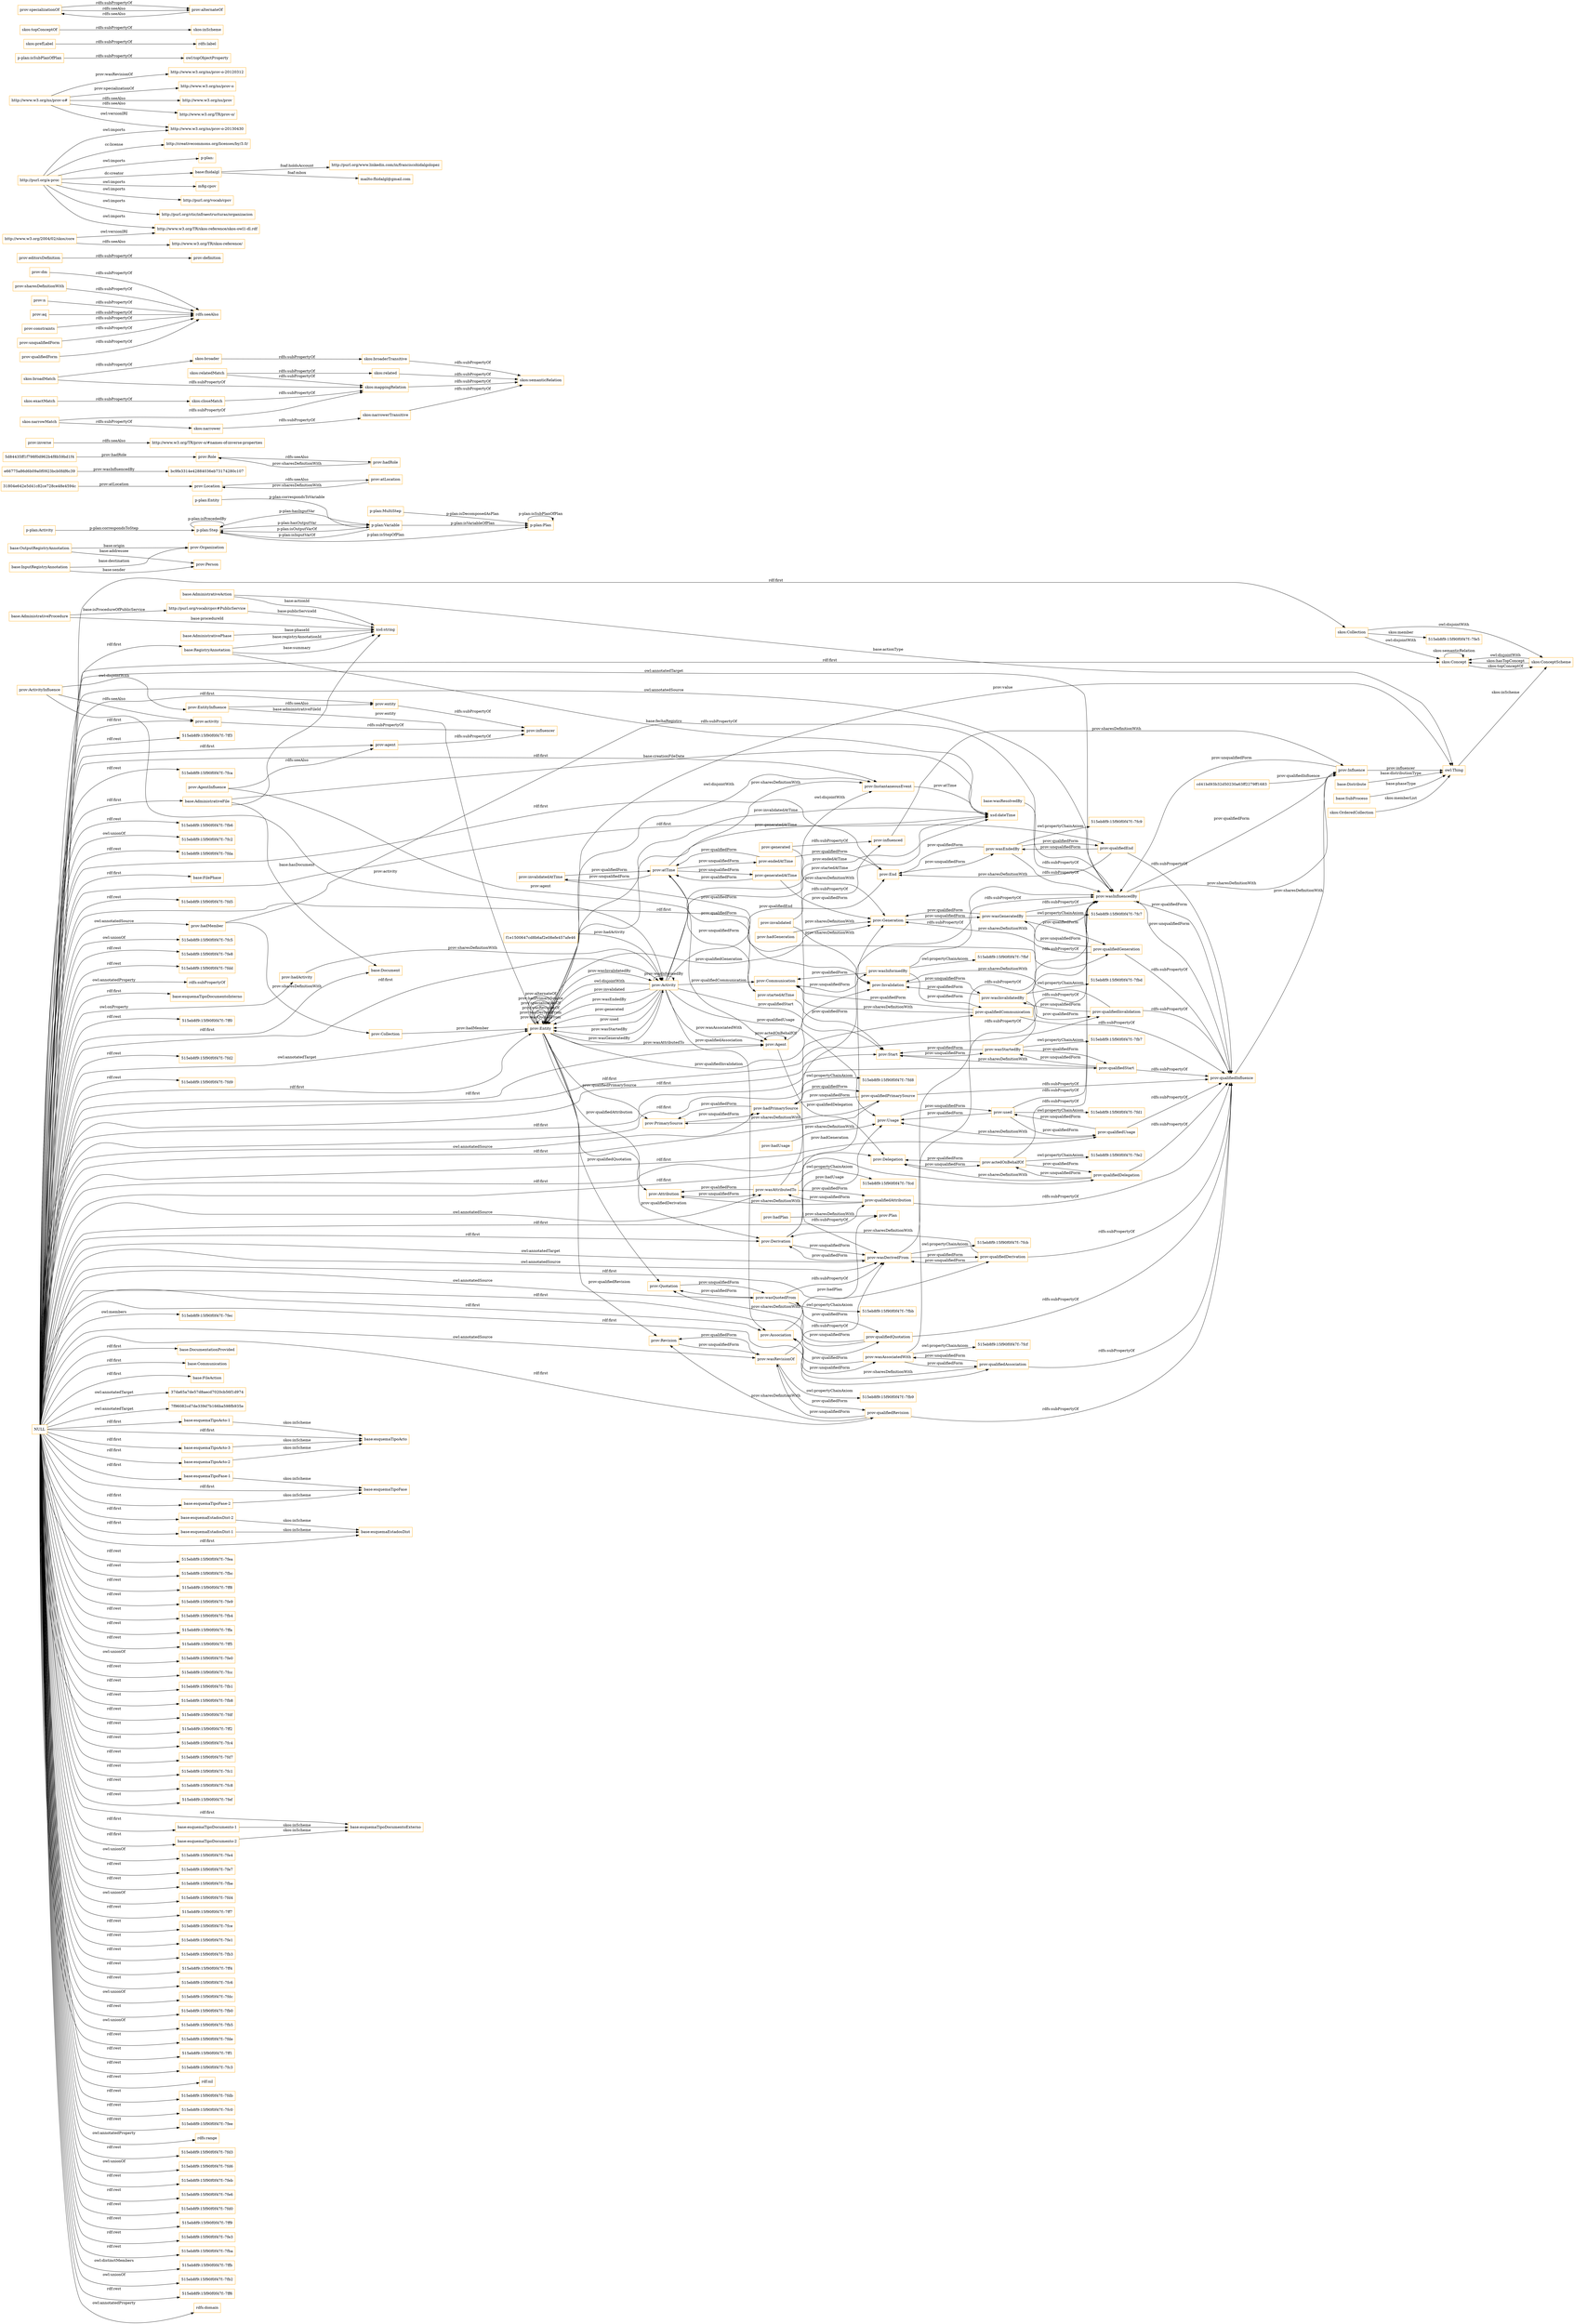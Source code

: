 digraph ar2dtool_diagram { 
rankdir=LR;
size="1501"
node [shape = rectangle, color="orange"]; "base:FilePhase" "base:AdministrativeFile" "base:AdministrativeAction" "base:AdministrativeProcedure" "base:Document" "base:Distribute" "base:SubProceso" "base:RegistryAnnotation" "base:AdministrativePhase" "skos:ConceptScheme" "base:DocumentationProvided" "skos:Concept" "base:OutputRegistryAnnotation" "base:Communication" "base:FileAction" "base:InputRegistryAnnotation" "515eb8f9:15f90f0f47f:-7fe5" "skos:OrderedCollection" "skos:Collection" "p-plan:MultiStep" "p-plan:Activity" "p-plan:Step" "p-plan:Entity" "prov:Entity" "p-plan:Plan" "prov:Plan" "prov:Activity" "p-plan:Variable" "prov:Influence" "31804e642e5d41c82ce728ce48e4594c" "e66775a86d6b09a0f0923bcb0fdf6c39" "prov:End" "prov:Agent" "prov:Derivation" "prov:Role" "prov:Quotation" "prov:Collection" "prov:InstantaneousEvent" "prov:Delegation" "prov:Invalidation" "prov:Usage" "bc9fe3314e42884036eb73174280c107" "f1e1500647cd8b6af2e08efe457afe46" "prov:Attribution" "prov:PrimarySource" "5d84435ff1f798f0d962b4f8b59bd1f4" "owl:Thing" "prov:ActivityInfluence" "prov:Organization" "prov:Revision" "prov:Communication" "37da65a7de57d8aecd7020cb56f1d974" "prov:Association" "prov:Start" "prov:EntityInfluence" "7f96082cd7de339d7b166ba598fb935e" "prov:Location" "cd41bd93b32d50230a63ff2279ff1683" "prov:AgentInfluence" "prov:Generation" "prov:Person" ; /*classes style*/
	"prov:qualifiedQuotation" -> "prov:wasQuotedFrom" [ label = "prov:unqualifiedForm" ];
	"prov:qualifiedQuotation" -> "prov:Quotation" [ label = "prov:sharesDefinitionWith" ];
	"prov:qualifiedQuotation" -> "prov:qualifiedInfluence" [ label = "rdfs:subPropertyOf" ];
	"prov:inverse" -> "http://www.w3.org/TR/prov-o/#names-of-inverse-properties" [ label = "rdfs:seeAlso" ];
	"prov:atLocation" -> "prov:Location" [ label = "prov:sharesDefinitionWith" ];
	"prov:Quotation" -> "prov:wasQuotedFrom" [ label = "prov:unqualifiedForm" ];
	"prov:Invalidation" -> "prov:wasInvalidatedBy" [ label = "prov:unqualifiedForm" ];
	"base:esquemaTipoActo-2" -> "base:esquemaTipoActo" [ label = "skos:inScheme" ];
	"skos:relatedMatch" -> "skos:related" [ label = "rdfs:subPropertyOf" ];
	"skos:relatedMatch" -> "skos:mappingRelation" [ label = "rdfs:subPropertyOf" ];
	"base:esquemaTipoFase-1" -> "base:esquemaTipoFase" [ label = "skos:inScheme" ];
	"prov:Location" -> "prov:atLocation" [ label = "rdfs:seeAlso" ];
	"prov:Communication" -> "prov:wasInformedBy" [ label = "prov:unqualifiedForm" ];
	"prov:dm" -> "rdfs:seeAlso" [ label = "rdfs:subPropertyOf" ];
	"prov:ActivityInfluence" -> "prov:activity" [ label = "rdfs:seeAlso" ];
	"prov:ActivityInfluence" -> "prov:EntityInfluence" [ label = "owl:disjointWith" ];
	"prov:entity" -> "prov:influencer" [ label = "rdfs:subPropertyOf" ];
	"prov:qualifiedDelegation" -> "prov:Delegation" [ label = "prov:sharesDefinitionWith" ];
	"prov:qualifiedDelegation" -> "prov:actedOnBehalfOf" [ label = "prov:unqualifiedForm" ];
	"prov:qualifiedDelegation" -> "prov:qualifiedInfluence" [ label = "rdfs:subPropertyOf" ];
	"prov:used" -> "prov:wasInfluencedBy" [ label = "rdfs:subPropertyOf" ];
	"prov:used" -> "515eb8f9:15f90f0f47f:-7fd1" [ label = "owl:propertyChainAxiom" ];
	"prov:used" -> "prov:Usage" [ label = "prov:qualifiedForm" ];
	"prov:used" -> "prov:qualifiedUsage" [ label = "prov:qualifiedForm" ];
	"prov:qualifiedStart" -> "prov:Start" [ label = "prov:sharesDefinitionWith" ];
	"prov:qualifiedStart" -> "prov:wasStartedBy" [ label = "prov:unqualifiedForm" ];
	"prov:qualifiedStart" -> "prov:qualifiedInfluence" [ label = "rdfs:subPropertyOf" ];
	"prov:qualifiedAssociation" -> "prov:Association" [ label = "prov:sharesDefinitionWith" ];
	"prov:qualifiedAssociation" -> "prov:wasAssociatedWith" [ label = "prov:unqualifiedForm" ];
	"prov:qualifiedAssociation" -> "prov:qualifiedInfluence" [ label = "rdfs:subPropertyOf" ];
	"prov:actedOnBehalfOf" -> "prov:qualifiedDelegation" [ label = "prov:qualifiedForm" ];
	"prov:actedOnBehalfOf" -> "515eb8f9:15f90f0f47f:-7fe2" [ label = "owl:propertyChainAxiom" ];
	"prov:actedOnBehalfOf" -> "prov:Delegation" [ label = "prov:qualifiedForm" ];
	"prov:actedOnBehalfOf" -> "prov:wasInfluencedBy" [ label = "rdfs:subPropertyOf" ];
	"prov:qualifiedCommunication" -> "prov:Communication" [ label = "prov:sharesDefinitionWith" ];
	"prov:qualifiedCommunication" -> "prov:Communication" [ label = "prov:qualifiedForm" ];
	"prov:qualifiedCommunication" -> "prov:qualifiedInfluence" [ label = "rdfs:subPropertyOf" ];
	"skos:related" -> "skos:semanticRelation" [ label = "rdfs:subPropertyOf" ];
	"prov:wasRevisionOf" -> "prov:Revision" [ label = "prov:qualifiedForm" ];
	"prov:wasRevisionOf" -> "515eb8f9:15f90f0f47f:-7fb9" [ label = "owl:propertyChainAxiom" ];
	"prov:wasRevisionOf" -> "prov:qualifiedRevision" [ label = "prov:qualifiedForm" ];
	"prov:wasRevisionOf" -> "prov:wasDerivedFrom" [ label = "rdfs:subPropertyOf" ];
	"prov:editorsDefinition" -> "prov:definition" [ label = "rdfs:subPropertyOf" ];
	"prov:wasDerivedFrom" -> "prov:Derivation" [ label = "prov:qualifiedForm" ];
	"prov:wasDerivedFrom" -> "prov:qualifiedDerivation" [ label = "prov:qualifiedForm" ];
	"prov:wasDerivedFrom" -> "515eb8f9:15f90f0f47f:-7fcb" [ label = "owl:propertyChainAxiom" ];
	"prov:wasDerivedFrom" -> "prov:wasInfluencedBy" [ label = "rdfs:subPropertyOf" ];
	"base:esquemaTipoActo-1" -> "base:esquemaTipoActo" [ label = "skos:inScheme" ];
	"base:esquemaEstadosDist-2" -> "base:esquemaEstadosDist" [ label = "skos:inScheme" ];
	"prov:wasEndedBy" -> "prov:qualifiedEnd" [ label = "prov:qualifiedForm" ];
	"prov:wasEndedBy" -> "515eb8f9:15f90f0f47f:-7fc9" [ label = "owl:propertyChainAxiom" ];
	"prov:wasEndedBy" -> "prov:End" [ label = "prov:qualifiedForm" ];
	"prov:wasEndedBy" -> "prov:wasInfluencedBy" [ label = "rdfs:subPropertyOf" ];
	"prov:PrimarySource" -> "prov:hadPrimarySource" [ label = "prov:unqualifiedForm" ];
	"skos:ConceptScheme" -> "skos:Concept" [ label = "owl:disjointWith" ];
	"prov:wasAttributedTo" -> "prov:Attribution" [ label = "prov:qualifiedForm" ];
	"prov:wasAttributedTo" -> "prov:wasInfluencedBy" [ label = "rdfs:subPropertyOf" ];
	"prov:wasAttributedTo" -> "prov:qualifiedAttribution" [ label = "prov:qualifiedForm" ];
	"prov:wasAttributedTo" -> "515eb8f9:15f90f0f47f:-7fcd" [ label = "owl:propertyChainAxiom" ];
	"prov:Role" -> "prov:hadRole" [ label = "rdfs:seeAlso" ];
	"prov:Attribution" -> "prov:wasAttributedTo" [ label = "prov:unqualifiedForm" ];
	"prov:hadPrimarySource" -> "prov:PrimarySource" [ label = "prov:qualifiedForm" ];
	"prov:hadPrimarySource" -> "prov:qualifiedPrimarySource" [ label = "prov:qualifiedForm" ];
	"prov:hadPrimarySource" -> "515eb8f9:15f90f0f47f:-7fd8" [ label = "owl:propertyChainAxiom" ];
	"prov:hadPrimarySource" -> "prov:wasDerivedFrom" [ label = "rdfs:subPropertyOf" ];
	"prov:qualifiedPrimarySource" -> "prov:qualifiedInfluence" [ label = "rdfs:subPropertyOf" ];
	"prov:qualifiedPrimarySource" -> "prov:PrimarySource" [ label = "prov:sharesDefinitionWith" ];
	"prov:qualifiedPrimarySource" -> "prov:hadPrimarySource" [ label = "prov:unqualifiedForm" ];
	"prov:invalidated" -> "prov:influenced" [ label = "rdfs:subPropertyOf" ];
	"prov:invalidated" -> "prov:Invalidation" [ label = "prov:sharesDefinitionWith" ];
	"prov:generated" -> "prov:Generation" [ label = "prov:sharesDefinitionWith" ];
	"prov:generated" -> "prov:influenced" [ label = "rdfs:subPropertyOf" ];
	"skos:narrower" -> "skos:narrowerTransitive" [ label = "rdfs:subPropertyOf" ];
	"prov:Delegation" -> "prov:actedOnBehalfOf" [ label = "prov:unqualifiedForm" ];
	"skos:broaderTransitive" -> "skos:semanticRelation" [ label = "rdfs:subPropertyOf" ];
	"skos:broader" -> "skos:broaderTransitive" [ label = "rdfs:subPropertyOf" ];
	"prov:Derivation" -> "prov:wasDerivedFrom" [ label = "prov:unqualifiedForm" ];
	"http://purl.org/a-proc" -> "p-plan:" [ label = "owl:imports" ];
	"http://purl.org/a-proc" -> "base:fhidalgl" [ label = "dc:creator" ];
	"http://purl.org/a-proc" -> "http://www.w3.org/ns/prov-o-20130430" [ label = "owl:imports" ];
	"http://purl.org/a-proc" -> "m8g:cpov" [ label = "owl:imports" ];
	"http://purl.org/a-proc" -> "http://purl.org/vocab/cpsv" [ label = "owl:imports" ];
	"http://purl.org/a-proc" -> "http://purl.org/ctic/infraestructuras/organizacion" [ label = "owl:imports" ];
	"http://purl.org/a-proc" -> "http://www.w3.org/TR/skos-reference/skos-owl1-dl.rdf" [ label = "owl:imports" ];
	"http://purl.org/a-proc" -> "http://creativecommons.org/licenses/by/3.0/" [ label = "cc:license" ];
	"prov:Association" -> "prov:wasAssociatedWith" [ label = "prov:unqualifiedForm" ];
	"prov:qualifiedDerivation" -> "prov:wasDerivedFrom" [ label = "prov:unqualifiedForm" ];
	"prov:qualifiedDerivation" -> "prov:qualifiedInfluence" [ label = "rdfs:subPropertyOf" ];
	"prov:qualifiedDerivation" -> "prov:Derivation" [ label = "prov:sharesDefinitionWith" ];
	"prov:End" -> "prov:wasEndedBy" [ label = "prov:unqualifiedForm" ];
	"base:esquemaEstadosDist-1" -> "base:esquemaEstadosDist" [ label = "skos:inScheme" ];
	"prov:wasInfluencedBy" -> "prov:Influence" [ label = "prov:sharesDefinitionWith" ];
	"prov:wasInfluencedBy" -> "prov:Influence" [ label = "prov:qualifiedForm" ];
	"prov:wasInfluencedBy" -> "prov:qualifiedInfluence" [ label = "prov:qualifiedForm" ];
	"prov:hadPlan" -> "prov:Plan" [ label = "prov:sharesDefinitionWith" ];
	"prov:Usage" -> "prov:used" [ label = "prov:unqualifiedForm" ];
	"skos:broadMatch" -> "skos:broader" [ label = "rdfs:subPropertyOf" ];
	"skos:broadMatch" -> "skos:mappingRelation" [ label = "rdfs:subPropertyOf" ];
	"http://www.w3.org/2004/02/skos/core" -> "http://www.w3.org/TR/skos-reference/skos-owl1-dl.rdf" [ label = "owl:versionIRI" ];
	"http://www.w3.org/2004/02/skos/core" -> "http://www.w3.org/TR/skos-reference/" [ label = "rdfs:seeAlso" ];
	"prov:hadUsage" -> "prov:Usage" [ label = "prov:sharesDefinitionWith" ];
	"prov:hadMember" -> "prov:Collection" [ label = "prov:sharesDefinitionWith" ];
	"prov:hadMember" -> "prov:wasInfluencedBy" [ label = "rdfs:subPropertyOf" ];
	"prov:Agent" -> "prov:InstantaneousEvent" [ label = "owl:disjointWith" ];
	"prov:agent" -> "prov:influencer" [ label = "rdfs:subPropertyOf" ];
	"prov:hadGeneration" -> "prov:Generation" [ label = "prov:sharesDefinitionWith" ];
	"p-plan:isSubPlanOfPlan" -> "owl:topObjectProperty" [ label = "rdfs:subPropertyOf" ];
	"prov:Start" -> "prov:wasStartedBy" [ label = "prov:unqualifiedForm" ];
	"prov:Revision" -> "prov:wasRevisionOf" [ label = "prov:unqualifiedForm" ];
	"prov:qualifiedGeneration" -> "prov:wasGeneratedBy" [ label = "prov:unqualifiedForm" ];
	"prov:qualifiedGeneration" -> "prov:qualifiedInfluence" [ label = "rdfs:subPropertyOf" ];
	"prov:qualifiedGeneration" -> "prov:Generation" [ label = "prov:sharesDefinitionWith" ];
	"skos:narrowerTransitive" -> "skos:semanticRelation" [ label = "rdfs:subPropertyOf" ];
	"NULL" -> "515eb8f9:15f90f0f47f:-7fea" [ label = "rdf:rest" ];
	"NULL" -> "515eb8f9:15f90f0f47f:-7fbc" [ label = "rdf:rest" ];
	"NULL" -> "515eb8f9:15f90f0f47f:-7ff8" [ label = "rdf:rest" ];
	"NULL" -> "prov:Start" [ label = "rdf:first" ];
	"NULL" -> "prov:qualifiedRevision" [ label = "rdf:first" ];
	"NULL" -> "515eb8f9:15f90f0f47f:-7fe9" [ label = "rdf:rest" ];
	"NULL" -> "515eb8f9:15f90f0f47f:-7fb4" [ label = "rdf:rest" ];
	"NULL" -> "prov:qualifiedStart" [ label = "rdf:first" ];
	"NULL" -> "skos:Concept" [ label = "rdf:first" ];
	"NULL" -> "515eb8f9:15f90f0f47f:-7ffa" [ label = "rdf:rest" ];
	"NULL" -> "515eb8f9:15f90f0f47f:-7ff5" [ label = "rdf:rest" ];
	"NULL" -> "515eb8f9:15f90f0f47f:-7fe0" [ label = "owl:unionOf" ];
	"NULL" -> "515eb8f9:15f90f0f47f:-7fcc" [ label = "rdf:rest" ];
	"NULL" -> "base:esquemaTipoActo-1" [ label = "rdf:first" ];
	"NULL" -> "prov:wasInfluencedBy" [ label = "owl:annotatedTarget" ];
	"NULL" -> "515eb8f9:15f90f0f47f:-7fb1" [ label = "rdf:rest" ];
	"NULL" -> "515eb8f9:15f90f0f47f:-7fb8" [ label = "rdf:rest" ];
	"NULL" -> "515eb8f9:15f90f0f47f:-7fdf" [ label = "rdf:rest" ];
	"NULL" -> "515eb8f9:15f90f0f47f:-7ff2" [ label = "rdf:rest" ];
	"NULL" -> "base:RegistryAnnotation" [ label = "rdf:first" ];
	"NULL" -> "515eb8f9:15f90f0f47f:-7fc4" [ label = "rdf:rest" ];
	"NULL" -> "base:esquemaEstadosDist" [ label = "rdf:first" ];
	"NULL" -> "prov:hadMember" [ label = "owl:annotatedSource" ];
	"NULL" -> "prov:Derivation" [ label = "rdf:first" ];
	"NULL" -> "prov:qualifiedAssociation" [ label = "rdf:first" ];
	"NULL" -> "base:FilePhase" [ label = "rdf:first" ];
	"NULL" -> "515eb8f9:15f90f0f47f:-7fd7" [ label = "rdf:rest" ];
	"NULL" -> "515eb8f9:15f90f0f47f:-7fc1" [ label = "rdf:rest" ];
	"NULL" -> "515eb8f9:15f90f0f47f:-7fc8" [ label = "rdf:rest" ];
	"NULL" -> "515eb8f9:15f90f0f47f:-7fef" [ label = "rdf:rest" ];
	"NULL" -> "base:esquemaTipoDocumento-1" [ label = "rdf:first" ];
	"NULL" -> "base:esquemaTipoDocumento-2" [ label = "rdf:first" ];
	"NULL" -> "515eb8f9:15f90f0f47f:-7fe4" [ label = "owl:unionOf" ];
	"NULL" -> "base:esquemaTipoFase-1" [ label = "rdf:first" ];
	"NULL" -> "515eb8f9:15f90f0f47f:-7fe7" [ label = "rdf:rest" ];
	"NULL" -> "prov:wasDerivedFrom" [ label = "owl:annotatedSource" ];
	"NULL" -> "515eb8f9:15f90f0f47f:-7fbe" [ label = "rdf:rest" ];
	"NULL" -> "prov:wasInfluencedBy" [ label = "owl:annotatedSource" ];
	"NULL" -> "base:Document" [ label = "rdf:first" ];
	"NULL" -> "prov:wasDerivedFrom" [ label = "owl:annotatedTarget" ];
	"NULL" -> "515eb8f9:15f90f0f47f:-7fd4" [ label = "owl:unionOf" ];
	"NULL" -> "prov:qualifiedCommunication" [ label = "rdf:first" ];
	"NULL" -> "prov:qualifiedPrimarySource" [ label = "rdf:first" ];
	"NULL" -> "base:AdministrativeFile" [ label = "rdf:first" ];
	"NULL" -> "515eb8f9:15f90f0f47f:-7ff7" [ label = "rdf:rest" ];
	"NULL" -> "515eb8f9:15f90f0f47f:-7fce" [ label = "rdf:rest" ];
	"NULL" -> "515eb8f9:15f90f0f47f:-7fe1" [ label = "rdf:rest" ];
	"NULL" -> "515eb8f9:15f90f0f47f:-7fb3" [ label = "rdf:rest" ];
	"NULL" -> "prov:wasAttributedTo" [ label = "owl:annotatedSource" ];
	"NULL" -> "515eb8f9:15f90f0f47f:-7ff4" [ label = "rdf:rest" ];
	"NULL" -> "prov:Entity" [ label = "rdf:first" ];
	"NULL" -> "515eb8f9:15f90f0f47f:-7fc6" [ label = "rdf:rest" ];
	"NULL" -> "515eb8f9:15f90f0f47f:-7fdc" [ label = "owl:unionOf" ];
	"NULL" -> "515eb8f9:15f90f0f47f:-7fb0" [ label = "rdf:rest" ];
	"NULL" -> "515eb8f9:15f90f0f47f:-7fb5" [ label = "owl:unionOf" ];
	"NULL" -> "prov:entity" [ label = "rdf:first" ];
	"NULL" -> "prov:qualifiedUsage" [ label = "rdf:first" ];
	"NULL" -> "515eb8f9:15f90f0f47f:-7fde" [ label = "rdf:rest" ];
	"NULL" -> "prov:Delegation" [ label = "rdf:first" ];
	"NULL" -> "515eb8f9:15f90f0f47f:-7ff1" [ label = "rdf:rest" ];
	"NULL" -> "prov:Entity" [ label = "owl:annotatedTarget" ];
	"NULL" -> "515eb8f9:15f90f0f47f:-7fc3" [ label = "rdf:rest" ];
	"NULL" -> "prov:wasQuotedFrom" [ label = "owl:annotatedSource" ];
	"NULL" -> "rdf:nil" [ label = "rdf:rest" ];
	"NULL" -> "7f96082cd7de339d7b166ba598fb935e" [ label = "owl:annotatedTarget" ];
	"NULL" -> "515eb8f9:15f90f0f47f:-7fdb" [ label = "rdf:rest" ];
	"NULL" -> "prov:qualifiedInvalidation" [ label = "rdf:first" ];
	"NULL" -> "515eb8f9:15f90f0f47f:-7fc0" [ label = "rdf:rest" ];
	"NULL" -> "base:esquemaEstadosDist-1" [ label = "rdf:first" ];
	"NULL" -> "prov:agent" [ label = "rdf:first" ];
	"NULL" -> "prov:qualifiedEnd" [ label = "rdf:first" ];
	"NULL" -> "515eb8f9:15f90f0f47f:-7fee" [ label = "rdf:rest" ];
	"NULL" -> "prov:End" [ label = "rdf:first" ];
	"NULL" -> "prov:Activity" [ label = "rdf:first" ];
	"NULL" -> "rdfs:range" [ label = "owl:annotatedProperty" ];
	"NULL" -> "515eb8f9:15f90f0f47f:-7fd3" [ label = "rdf:rest" ];
	"NULL" -> "prov:Association" [ label = "rdf:first" ];
	"NULL" -> "515eb8f9:15f90f0f47f:-7fd6" [ label = "owl:unionOf" ];
	"NULL" -> "515eb8f9:15f90f0f47f:-7feb" [ label = "rdf:rest" ];
	"NULL" -> "515eb8f9:15f90f0f47f:-7fe6" [ label = "rdf:rest" ];
	"NULL" -> "prov:activity" [ label = "rdf:first" ];
	"NULL" -> "base:esquemaEstadosDist-2" [ label = "rdf:first" ];
	"NULL" -> "515eb8f9:15f90f0f47f:-7fd0" [ label = "rdf:rest" ];
	"NULL" -> "515eb8f9:15f90f0f47f:-7ff9" [ label = "rdf:rest" ];
	"NULL" -> "prov:InstantaneousEvent" [ label = "rdf:first" ];
	"NULL" -> "515eb8f9:15f90f0f47f:-7fe3" [ label = "rdf:rest" ];
	"NULL" -> "prov:qualifiedDelegation" [ label = "rdf:first" ];
	"NULL" -> "515eb8f9:15f90f0f47f:-7fba" [ label = "rdf:rest" ];
	"NULL" -> "515eb8f9:15f90f0f47f:-7ffb" [ label = "owl:distinctMembers" ];
	"NULL" -> "515eb8f9:15f90f0f47f:-7fb2" [ label = "owl:unionOf" ];
	"NULL" -> "prov:qualifiedDerivation" [ label = "rdf:first" ];
	"NULL" -> "515eb8f9:15f90f0f47f:-7ff6" [ label = "rdf:rest" ];
	"NULL" -> "prov:qualifiedGeneration" [ label = "rdf:first" ];
	"NULL" -> "prov:wasRevisionOf" [ label = "owl:annotatedSource" ];
	"NULL" -> "base:esquemaTipoActo" [ label = "rdf:first" ];
	"NULL" -> "prov:qualifiedAttribution" [ label = "rdf:first" ];
	"NULL" -> "prov:hadPrimarySource" [ label = "owl:annotatedSource" ];
	"NULL" -> "rdfs:domain" [ label = "owl:annotatedProperty" ];
	"NULL" -> "prov:hadActivity" [ label = "owl:onProperty" ];
	"NULL" -> "515eb8f9:15f90f0f47f:-7ff3" [ label = "rdf:rest" ];
	"NULL" -> "base:esquemaTipoActo-2" [ label = "rdf:first" ];
	"NULL" -> "515eb8f9:15f90f0f47f:-7fca" [ label = "rdf:rest" ];
	"NULL" -> "base:esquemaTipoActo-3" [ label = "rdf:first" ];
	"NULL" -> "base:esquemaTipoDocumentoExterno" [ label = "rdf:first" ];
	"NULL" -> "515eb8f9:15f90f0f47f:-7fb6" [ label = "rdf:rest" ];
	"NULL" -> "515eb8f9:15f90f0f47f:-7fdd" [ label = "rdf:rest" ];
	"NULL" -> "515eb8f9:15f90f0f47f:-7ff0" [ label = "rdf:rest" ];
	"NULL" -> "515eb8f9:15f90f0f47f:-7fc2" [ label = "owl:unionOf" ];
	"NULL" -> "base:esquemaTipoFase" [ label = "rdf:first" ];
	"NULL" -> "base:Communication" [ label = "rdf:first" ];
	"NULL" -> "base:DocumentationProvided" [ label = "rdf:first" ];
	"NULL" -> "base:FileAction" [ label = "rdf:first" ];
	"NULL" -> "515eb8f9:15f90f0f47f:-7fda" [ label = "rdf:rest" ];
	"NULL" -> "515eb8f9:15f90f0f47f:-7fd5" [ label = "rdf:rest" ];
	"NULL" -> "515eb8f9:15f90f0f47f:-7fc5" [ label = "owl:unionOf" ];
	"NULL" -> "base:esquemaTipoDocumentoInterno" [ label = "rdf:first" ];
	"NULL" -> "37da65a7de57d8aecd7020cb56f1d974" [ label = "owl:annotatedTarget" ];
	"NULL" -> "515eb8f9:15f90f0f47f:-7fe8" [ label = "rdf:rest" ];
	"NULL" -> "rdfs:subPropertyOf" [ label = "owl:annotatedProperty" ];
	"NULL" -> "prov:Agent" [ label = "rdf:first" ];
	"NULL" -> "515eb8f9:15f90f0f47f:-7fd2" [ label = "rdf:rest" ];
	"NULL" -> "skos:Collection" [ label = "rdf:first" ];
	"NULL" -> "515eb8f9:15f90f0f47f:-7fd9" [ label = "rdf:rest" ];
	"NULL" -> "515eb8f9:15f90f0f47f:-7fec" [ label = "owl:members" ];
	"NULL" -> "prov:qualifiedQuotation" [ label = "rdf:first" ];
	"NULL" -> "base:esquemaTipoFase-2" [ label = "rdf:first" ];
	"base:wasResolvedBy" -> "prov:wasInfluencedBy" [ label = "rdfs:subPropertyOf" ];
	"prov:EntityInfluence" -> "prov:entity" [ label = "rdfs:seeAlso" ];
	"prov:influenced" -> "prov:Influence" [ label = "prov:sharesDefinitionWith" ];
	"skos:prefLabel" -> "rdfs:label" [ label = "rdfs:subPropertyOf" ];
	"base:esquemaTipoDocumento-2" -> "base:esquemaTipoDocumentoExterno" [ label = "skos:inScheme" ];
	"prov:hadActivity" -> "prov:Activity" [ label = "prov:sharesDefinitionWith" ];
	"skos:narrowMatch" -> "skos:narrower" [ label = "rdfs:subPropertyOf" ];
	"skos:narrowMatch" -> "skos:mappingRelation" [ label = "rdfs:subPropertyOf" ];
	"prov:sharesDefinitionWith" -> "rdfs:seeAlso" [ label = "rdfs:subPropertyOf" ];
	"prov:qualifiedInvalidation" -> "prov:Invalidation" [ label = "prov:sharesDefinitionWith" ];
	"prov:qualifiedInvalidation" -> "prov:wasInvalidatedBy" [ label = "prov:unqualifiedForm" ];
	"prov:qualifiedInvalidation" -> "prov:qualifiedInfluence" [ label = "rdfs:subPropertyOf" ];
	"prov:startedAtTime" -> "prov:Start" [ label = "prov:qualifiedForm" ];
	"prov:startedAtTime" -> "prov:atTime" [ label = "prov:qualifiedForm" ];
	"prov:wasAssociatedWith" -> "515eb8f9:15f90f0f47f:-7fcf" [ label = "owl:propertyChainAxiom" ];
	"prov:wasAssociatedWith" -> "prov:Association" [ label = "prov:qualifiedForm" ];
	"prov:wasAssociatedWith" -> "prov:wasInfluencedBy" [ label = "rdfs:subPropertyOf" ];
	"prov:wasAssociatedWith" -> "prov:qualifiedAssociation" [ label = "prov:qualifiedForm" ];
	"prov:endedAtTime" -> "prov:End" [ label = "prov:qualifiedForm" ];
	"prov:endedAtTime" -> "prov:atTime" [ label = "prov:qualifiedForm" ];
	"prov:AgentInfluence" -> "prov:agent" [ label = "rdfs:seeAlso" ];
	"prov:hadRole" -> "prov:Role" [ label = "prov:sharesDefinitionWith" ];
	"prov:activity" -> "prov:influencer" [ label = "rdfs:subPropertyOf" ];
	"prov:qualifiedInfluence" -> "prov:wasInfluencedBy" [ label = "prov:unqualifiedForm" ];
	"prov:qualifiedInfluence" -> "prov:Influence" [ label = "prov:sharesDefinitionWith" ];
	"prov:wasQuotedFrom" -> "prov:wasDerivedFrom" [ label = "rdfs:subPropertyOf" ];
	"prov:wasQuotedFrom" -> "prov:qualifiedQuotation" [ label = "prov:qualifiedForm" ];
	"prov:wasQuotedFrom" -> "prov:Quotation" [ label = "prov:qualifiedForm" ];
	"prov:wasQuotedFrom" -> "515eb8f9:15f90f0f47f:-7fbb" [ label = "owl:propertyChainAxiom" ];
	"prov:n" -> "rdfs:seeAlso" [ label = "rdfs:subPropertyOf" ];
	"prov:wasInformedBy" -> "515eb8f9:15f90f0f47f:-7fbf" [ label = "owl:propertyChainAxiom" ];
	"prov:wasInformedBy" -> "prov:wasInfluencedBy" [ label = "rdfs:subPropertyOf" ];
	"prov:wasInformedBy" -> "prov:qualifiedCommunication" [ label = "prov:qualifiedForm" ];
	"prov:wasInformedBy" -> "prov:Communication" [ label = "prov:qualifiedForm" ];
	"prov:aq" -> "rdfs:seeAlso" [ label = "rdfs:subPropertyOf" ];
	"prov:atTime" -> "prov:invalidatedAtTime" [ label = "prov:unqualifiedForm" ];
	"prov:atTime" -> "prov:startedAtTime" [ label = "prov:unqualifiedForm" ];
	"prov:atTime" -> "prov:generatedAtTime" [ label = "prov:unqualifiedForm" ];
	"prov:atTime" -> "prov:endedAtTime" [ label = "prov:unqualifiedForm" ];
	"prov:atTime" -> "prov:InstantaneousEvent" [ label = "prov:sharesDefinitionWith" ];
	"prov:constraints" -> "rdfs:seeAlso" [ label = "rdfs:subPropertyOf" ];
	"http://www.w3.org/ns/prov-o#" -> "http://www.w3.org/ns/prov-o-20120312" [ label = "prov:wasRevisionOf" ];
	"http://www.w3.org/ns/prov-o#" -> "http://www.w3.org/ns/prov-o" [ label = "prov:specializationOf" ];
	"http://www.w3.org/ns/prov-o#" -> "http://www.w3.org/ns/prov-o-20130430" [ label = "owl:versionIRI" ];
	"http://www.w3.org/ns/prov-o#" -> "http://www.w3.org/ns/prov" [ label = "rdfs:seeAlso" ];
	"http://www.w3.org/ns/prov-o#" -> "http://www.w3.org/TR/prov-o/" [ label = "rdfs:seeAlso" ];
	"prov:qualifiedEnd" -> "prov:qualifiedInfluence" [ label = "rdfs:subPropertyOf" ];
	"prov:qualifiedEnd" -> "prov:wasEndedBy" [ label = "prov:unqualifiedForm" ];
	"prov:qualifiedEnd" -> "prov:End" [ label = "prov:sharesDefinitionWith" ];
	"skos:mappingRelation" -> "skos:semanticRelation" [ label = "rdfs:subPropertyOf" ];
	"base:esquemaTipoDocumento-1" -> "base:esquemaTipoDocumentoExterno" [ label = "skos:inScheme" ];
	"prov:qualifiedUsage" -> "prov:qualifiedInfluence" [ label = "rdfs:subPropertyOf" ];
	"prov:qualifiedUsage" -> "prov:Usage" [ label = "prov:sharesDefinitionWith" ];
	"prov:qualifiedUsage" -> "prov:used" [ label = "prov:unqualifiedForm" ];
	"prov:Influence" -> "prov:wasInfluencedBy" [ label = "prov:unqualifiedForm" ];
	"base:fhidalgl" -> "http://purl.org/www.linkedin.com/in/franciscohidalgolopez" [ label = "foaf:holdsAccount" ];
	"base:fhidalgl" -> "mailto:fhidalgl@gmail.com" [ label = "foaf:mbox" ];
	"prov:wasStartedBy" -> "prov:qualifiedStart" [ label = "prov:qualifiedForm" ];
	"prov:wasStartedBy" -> "prov:wasInfluencedBy" [ label = "rdfs:subPropertyOf" ];
	"prov:wasStartedBy" -> "515eb8f9:15f90f0f47f:-7fb7" [ label = "owl:propertyChainAxiom" ];
	"prov:wasStartedBy" -> "prov:Start" [ label = "prov:qualifiedForm" ];
	"prov:Generation" -> "prov:wasGeneratedBy" [ label = "prov:unqualifiedForm" ];
	"prov:qualifiedAttribution" -> "prov:qualifiedInfluence" [ label = "rdfs:subPropertyOf" ];
	"prov:qualifiedAttribution" -> "prov:wasAttributedTo" [ label = "prov:unqualifiedForm" ];
	"prov:qualifiedAttribution" -> "prov:Attribution" [ label = "prov:sharesDefinitionWith" ];
	"skos:Collection" -> "skos:ConceptScheme" [ label = "owl:disjointWith" ];
	"skos:Collection" -> "skos:Concept" [ label = "owl:disjointWith" ];
	"skos:topConceptOf" -> "skos:inScheme" [ label = "rdfs:subPropertyOf" ];
	"prov:invalidatedAtTime" -> "prov:atTime" [ label = "prov:qualifiedForm" ];
	"prov:invalidatedAtTime" -> "prov:Invalidation" [ label = "prov:qualifiedForm" ];
	"prov:Entity" -> "prov:InstantaneousEvent" [ label = "owl:disjointWith" ];
	"prov:wasGeneratedBy" -> "prov:wasInfluencedBy" [ label = "rdfs:subPropertyOf" ];
	"prov:wasGeneratedBy" -> "prov:Generation" [ label = "prov:qualifiedForm" ];
	"prov:wasGeneratedBy" -> "515eb8f9:15f90f0f47f:-7fc7" [ label = "owl:propertyChainAxiom" ];
	"prov:wasGeneratedBy" -> "prov:qualifiedGeneration" [ label = "prov:qualifiedForm" ];
	"skos:exactMatch" -> "skos:closeMatch" [ label = "rdfs:subPropertyOf" ];
	"prov:specializationOf" -> "prov:alternateOf" [ label = "rdfs:subPropertyOf" ];
	"prov:specializationOf" -> "prov:alternateOf" [ label = "rdfs:seeAlso" ];
	"prov:unqualifiedForm" -> "rdfs:seeAlso" [ label = "rdfs:subPropertyOf" ];
	"prov:wasInvalidatedBy" -> "prov:wasInfluencedBy" [ label = "rdfs:subPropertyOf" ];
	"prov:wasInvalidatedBy" -> "prov:qualifiedInvalidation" [ label = "prov:qualifiedForm" ];
	"prov:wasInvalidatedBy" -> "515eb8f9:15f90f0f47f:-7fbd" [ label = "owl:propertyChainAxiom" ];
	"prov:wasInvalidatedBy" -> "prov:Invalidation" [ label = "prov:qualifiedForm" ];
	"base:esquemaTipoActo-3" -> "base:esquemaTipoActo" [ label = "skos:inScheme" ];
	"skos:closeMatch" -> "skos:mappingRelation" [ label = "rdfs:subPropertyOf" ];
	"base:esquemaTipoFase-2" -> "base:esquemaTipoFase" [ label = "skos:inScheme" ];
	"prov:qualifiedForm" -> "rdfs:seeAlso" [ label = "rdfs:subPropertyOf" ];
	"prov:qualifiedRevision" -> "prov:qualifiedInfluence" [ label = "rdfs:subPropertyOf" ];
	"prov:qualifiedRevision" -> "prov:wasRevisionOf" [ label = "prov:unqualifiedForm" ];
	"prov:qualifiedRevision" -> "prov:Revision" [ label = "prov:sharesDefinitionWith" ];
	"prov:Activity" -> "prov:Entity" [ label = "owl:disjointWith" ];
	"prov:generatedAtTime" -> "prov:atTime" [ label = "prov:qualifiedForm" ];
	"prov:generatedAtTime" -> "prov:Generation" [ label = "prov:qualifiedForm" ];
	"prov:alternateOf" -> "prov:specializationOf" [ label = "rdfs:seeAlso" ];
	"p-plan:Entity" -> "p-plan:Variable" [ label = "p-plan:correspondsToVariable" ];
	"prov:Activity" -> "prov:Agent" [ label = "prov:wasAssociatedWith" ];
	"prov:Activity" -> "prov:Association" [ label = "prov:qualifiedAssociation" ];
	"prov:Association" -> "prov:Plan" [ label = "prov:hadPlan" ];
	"prov:Entity" -> "prov:Invalidation" [ label = "prov:qualifiedInvalidation" ];
	"e66775a86d6b09a0f0923bcb0fdf6c39" -> "bc9fe3314e42884036eb73174280c107" [ label = "prov:wasInfluencedBy" ];
	"base:AdministrativeFile" -> "xsd:string" [ label = "base:administrativeFileId" ];
	"prov:Activity" -> "prov:Usage" [ label = "prov:qualifiedUsage" ];
	"prov:Activity" -> "prov:Activity" [ label = "prov:wasInformedBy" ];
	"prov:Activity" -> "prov:Entity" [ label = "prov:invalidated" ];
	"prov:Derivation" -> "prov:Usage" [ label = "prov:hadUsage" ];
	"owl:Thing" -> "skos:ConceptScheme" [ label = "skos:inScheme" ];
	"base:RegistryAnnotation" -> "xsd:string" [ label = "base:registryAnnotationId" ];
	"prov:Activity" -> "xsd:dateTime" [ label = "prov:startedAtTime" ];
	"skos:OrderedCollection" -> "owl:Thing" [ label = "skos:memberList" ];
	"prov:Entity" -> "prov:Entity" [ label = "prov:wasQuotedFrom" ];
	"prov:Activity" -> "prov:Communication" [ label = "prov:qualifiedCommunication" ];
	"base:AdministrativeFile" -> "xsd:dateTime" [ label = "base:creationFileDate" ];
	"p-plan:Step" -> "p-plan:Variable" [ label = "p-plan:hasInputVar" ];
	"prov:Agent" -> "prov:Agent" [ label = "prov:actedOnBehalfOf" ];
	"prov:Derivation" -> "prov:Generation" [ label = "prov:hadGeneration" ];
	"base:OutputRegistryAnnotation" -> "prov:Person" [ label = "base:addressee" ];
	"prov:Agent" -> "prov:Delegation" [ label = "prov:qualifiedDelegation" ];
	"p-plan:Step" -> "p-plan:Variable" [ label = "p-plan:hasOutputVar" ];
	"prov:Entity" -> "prov:Activity" [ label = "prov:wasGeneratedBy" ];
	"prov:Activity" -> "prov:End" [ label = "prov:qualifiedEnd" ];
	"base:InputRegistryAnnotation" -> "prov:Organization" [ label = "base:destination" ];
	"prov:Activity" -> "prov:Entity" [ label = "prov:wasEndedBy" ];
	"base:AdministrativePhase" -> "xsd:string" [ label = "base:phaseId" ];
	"prov:Entity" -> "prov:Entity" [ label = "prov:wasDerivedFrom" ];
	"cd41bd93b32d50230a63ff2279ff1683" -> "prov:Influence" [ label = "prov:qualifiedInfluence" ];
	"p-plan:Step" -> "p-plan:Step" [ label = "p-plan:isPrecededBy" ];
	"prov:Entity" -> "xsd:dateTime" [ label = "prov:invalidatedAtTime" ];
	"p-plan:Step" -> "p-plan:Plan" [ label = "p-plan:isStepOfPlan" ];
	"prov:Entity" -> "prov:Entity" [ label = "prov:wasRevisionOf" ];
	"base:AdministrativeProcedure" -> "http://purl.org/vocab/cpsv#PublicService" [ label = "base:isProcedureOfPublicService" ];
	"skos:Concept" -> "skos:Concept" [ label = "skos:semanticRelation" ];
	"prov:Entity" -> "prov:Agent" [ label = "prov:wasAttributedTo" ];
	"p-plan:Variable" -> "p-plan:Plan" [ label = "p-plan:isVariableOfPlan" ];
	"prov:EntityInfluence" -> "prov:Entity" [ label = "prov:entity" ];
	"p-plan:Variable" -> "p-plan:Step" [ label = "p-plan:isOutputVarOf" ];
	"prov:Entity" -> "prov:PrimarySource" [ label = "prov:qualifiedPrimarySource" ];
	"base:AdministrativeAction" -> "owl:Thing" [ label = "base:actionType" ];
	"base:OutputRegistryAnnotation" -> "prov:Organization" [ label = "base:origin" ];
	"p-plan:Plan" -> "p-plan:Plan" [ label = "p-plan:isSubPlanOfPlan" ];
	"base:AdministrativeFile" -> "base:Document" [ label = "base:hasDocument" ];
	"f1e1500647cd8b6af2e08efe457afe46" -> "prov:Activity" [ label = "prov:hadActivity" ];
	"5d84435ff1f798f0d962b4f8b59bd1f4" -> "prov:Role" [ label = "prov:hadRole" ];
	"base:AdministrativeProcedure" -> "xsd:string" [ label = "base:procedureId" ];
	"prov:Entity" -> "xsd:dateTime" [ label = "prov:generatedAtTime" ];
	"prov:Entity" -> "prov:Revision" [ label = "prov:qualifiedRevision" ];
	"prov:Entity" -> "prov:Attribution" [ label = "prov:qualifiedAttribution" ];
	"skos:ConceptScheme" -> "skos:Concept" [ label = "skos:hasTopConcept" ];
	"base:InputRegistryAnnotation" -> "prov:Person" [ label = "base:sender" ];
	"base:RegistryAnnotation" -> "xsd:dateTime" [ label = "base:fechaRegistro" ];
	"prov:Activity" -> "prov:Entity" [ label = "prov:generated" ];
	"p-plan:Activity" -> "p-plan:Step" [ label = "p-plan:correspondsToStep" ];
	"prov:Entity" -> "prov:Derivation" [ label = "prov:qualifiedDerivation" ];
	"prov:Entity" -> "prov:Quotation" [ label = "prov:qualifiedQuotation" ];
	"prov:Entity" -> "prov:Entity" [ label = "prov:specializationOf" ];
	"base:AdministrativeAction" -> "xsd:string" [ label = "base:actionId" ];
	"base:SubProceso" -> "owl:Thing" [ label = "base:phaseType" ];
	"prov:Activity" -> "xsd:dateTime" [ label = "prov:endedAtTime" ];
	"skos:Concept" -> "skos:ConceptScheme" [ label = "skos:topConceptOf" ];
	"p-plan:Variable" -> "p-plan:Step" [ label = "p-plan:isInputVarOf" ];
	"prov:Influence" -> "owl:Thing" [ label = "prov:influencer" ];
	"skos:Collection" -> "515eb8f9:15f90f0f47f:-7fe5" [ label = "skos:member" ];
	"prov:Activity" -> "prov:Start" [ label = "prov:qualifiedStart" ];
	"p-plan:MultiStep" -> "p-plan:Plan" [ label = "p-plan:isDecomposedAsPlan" ];
	"prov:InstantaneousEvent" -> "xsd:dateTime" [ label = "prov:atTime" ];
	"base:RegistryAnnotation" -> "xsd:string" [ label = "base:summary" ];
	"prov:Entity" -> "owl:Thing" [ label = "prov:value" ];
	"prov:ActivityInfluence" -> "prov:Activity" [ label = "prov:activity" ];
	"31804e642e5d41c82ce728ce48e4594c" -> "prov:Location" [ label = "prov:atLocation" ];
	"prov:Collection" -> "prov:Entity" [ label = "prov:hadMember" ];
	"prov:Activity" -> "prov:Entity" [ label = "prov:used" ];
	"prov:Entity" -> "prov:Generation" [ label = "prov:qualifiedGeneration" ];
	"prov:Entity" -> "prov:Entity" [ label = "prov:hadPrimarySource" ];
	"prov:Entity" -> "prov:Entity" [ label = "prov:alternateOf" ];
	"prov:Activity" -> "prov:Entity" [ label = "prov:wasStartedBy" ];
	"prov:AgentInfluence" -> "prov:Agent" [ label = "prov:agent" ];
	"base:Distribute" -> "owl:Thing" [ label = "base:distributionType" ];
	"http://purl.org/vocab/cpsv#PublicService" -> "xsd:string" [ label = "base:publicServiceId" ];
	"prov:Entity" -> "prov:Activity" [ label = "prov:wasInvalidatedBy" ];

}
